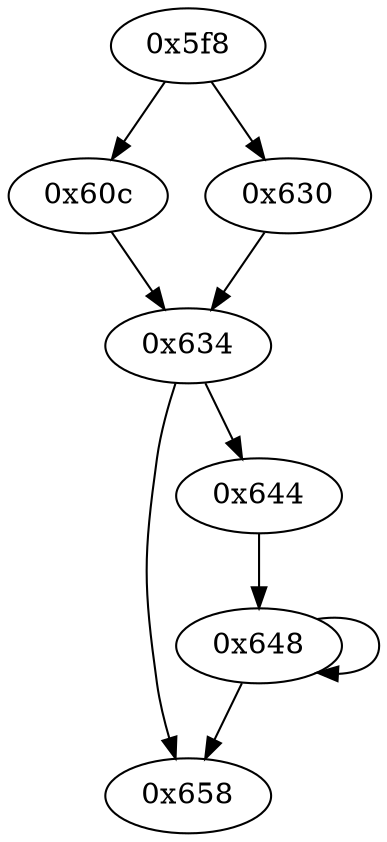 digraph "" {
	"0x658"	 [opcode="[u'ldr', u'add', u'bl', u'mov', u'pop']"];
	"0x648"	 [opcode="[u'add', u'lsl', u'cmp', u'b']"];
	"0x648" -> "0x658";
	"0x648" -> "0x648";
	"0x60c"	 [opcode="[u'sub', u'sub', u'umull', u'and', u'lsr', u'rrx', u'add', u'sub', u'b']"];
	"0x634"	 [opcode="[u'ldr', u'ldrb', u'cmp', u'b']"];
	"0x60c" -> "0x634";
	"0x644"	 [opcode="[u'mov']"];
	"0x644" -> "0x648";
	"0x630"	 [opcode="[u'mov']"];
	"0x630" -> "0x634";
	"0x634" -> "0x658";
	"0x634" -> "0x644";
	"0x5f8"	 [opcode="[u'push', u'mov', u'mov', u'cmp', u'b']"];
	"0x5f8" -> "0x60c";
	"0x5f8" -> "0x630";
}
